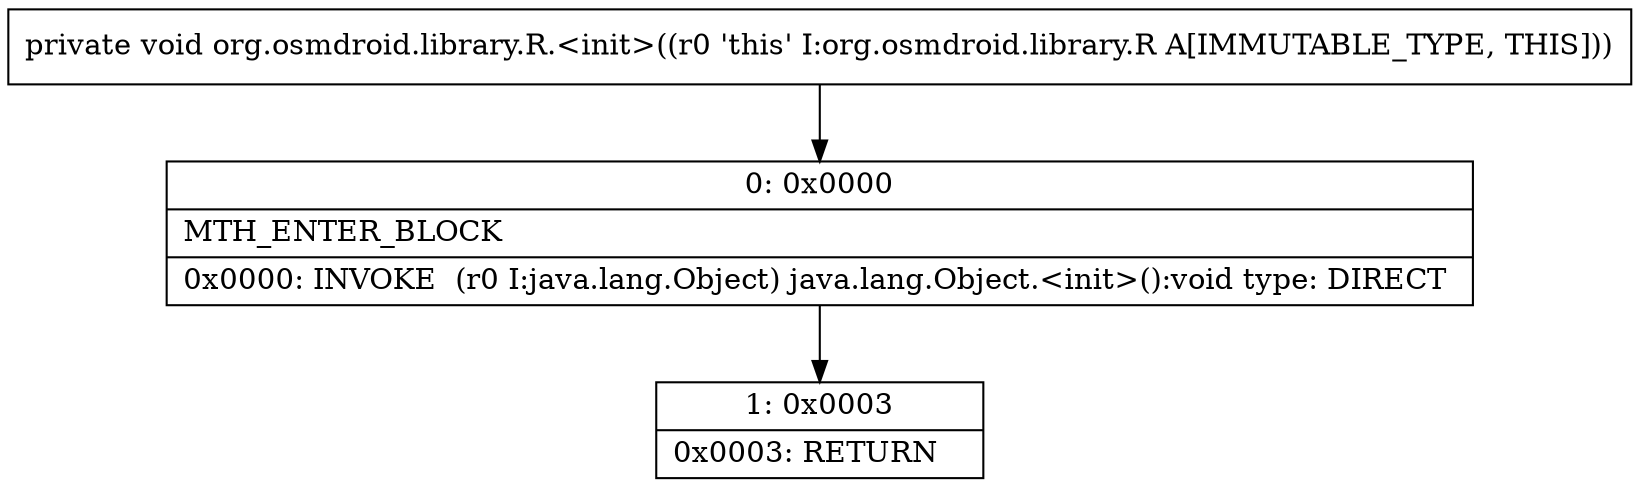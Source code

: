 digraph "CFG fororg.osmdroid.library.R.\<init\>()V" {
Node_0 [shape=record,label="{0\:\ 0x0000|MTH_ENTER_BLOCK\l|0x0000: INVOKE  (r0 I:java.lang.Object) java.lang.Object.\<init\>():void type: DIRECT \l}"];
Node_1 [shape=record,label="{1\:\ 0x0003|0x0003: RETURN   \l}"];
MethodNode[shape=record,label="{private void org.osmdroid.library.R.\<init\>((r0 'this' I:org.osmdroid.library.R A[IMMUTABLE_TYPE, THIS])) }"];
MethodNode -> Node_0;
Node_0 -> Node_1;
}


